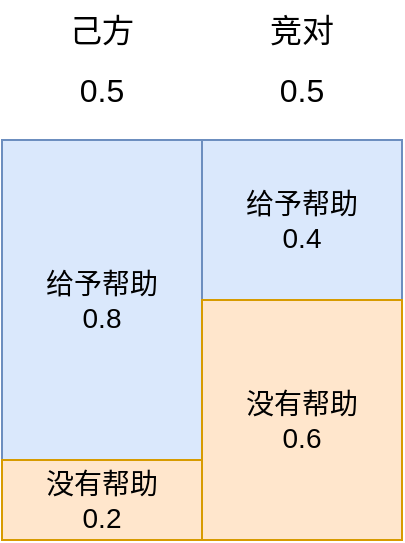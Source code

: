 <mxfile version="20.8.16" type="device"><diagram name="第 1 页" id="eyF9iVD5213SrkRAl3Bs"><mxGraphModel dx="1114" dy="917" grid="1" gridSize="10" guides="1" tooltips="1" connect="1" arrows="1" fold="1" page="1" pageScale="1" pageWidth="1654" pageHeight="2336" math="0" shadow="0"><root><mxCell id="0"/><mxCell id="1" parent="0"/><mxCell id="tTWK0THpGmdNY9bXhN44-15" value="给予帮助&lt;br&gt;0.8" style="rounded=0;whiteSpace=wrap;html=1;fillColor=#dae8fc;strokeColor=#6c8ebf;fontSize=14;" vertex="1" parent="1"><mxGeometry x="360" y="280" width="100" height="160" as="geometry"/></mxCell><mxCell id="tTWK0THpGmdNY9bXhN44-16" value="没有帮助&lt;br style=&quot;font-size: 14px;&quot;&gt;0.2" style="rounded=0;whiteSpace=wrap;html=1;fillColor=#ffe6cc;strokeColor=#d79b00;fontSize=14;" vertex="1" parent="1"><mxGeometry x="360" y="440" width="100" height="40" as="geometry"/></mxCell><mxCell id="tTWK0THpGmdNY9bXhN44-17" value="给予帮助&lt;br style=&quot;font-size: 14px;&quot;&gt;0.4" style="rounded=0;whiteSpace=wrap;html=1;fillColor=#dae8fc;strokeColor=#6c8ebf;fontSize=14;" vertex="1" parent="1"><mxGeometry x="460" y="280" width="100" height="80" as="geometry"/></mxCell><mxCell id="tTWK0THpGmdNY9bXhN44-18" value="没有帮助&lt;br style=&quot;font-size: 14px;&quot;&gt;0.6" style="rounded=0;whiteSpace=wrap;html=1;fillColor=#ffe6cc;strokeColor=#d79b00;fontSize=14;" vertex="1" parent="1"><mxGeometry x="460" y="360" width="100" height="120" as="geometry"/></mxCell><mxCell id="tTWK0THpGmdNY9bXhN44-19" value="己方" style="text;html=1;strokeColor=none;fillColor=none;align=center;verticalAlign=middle;whiteSpace=wrap;rounded=0;fontSize=16;" vertex="1" parent="1"><mxGeometry x="380" y="210" width="60" height="30" as="geometry"/></mxCell><mxCell id="tTWK0THpGmdNY9bXhN44-20" value="竞对" style="text;html=1;strokeColor=none;fillColor=none;align=center;verticalAlign=middle;whiteSpace=wrap;rounded=0;fontSize=16;" vertex="1" parent="1"><mxGeometry x="480" y="210" width="60" height="30" as="geometry"/></mxCell><mxCell id="tTWK0THpGmdNY9bXhN44-21" value="0.5" style="text;html=1;strokeColor=none;fillColor=none;align=center;verticalAlign=middle;whiteSpace=wrap;rounded=0;fontSize=16;" vertex="1" parent="1"><mxGeometry x="380" y="240" width="60" height="30" as="geometry"/></mxCell><mxCell id="tTWK0THpGmdNY9bXhN44-22" value="0.5" style="text;html=1;strokeColor=none;fillColor=none;align=center;verticalAlign=middle;whiteSpace=wrap;rounded=0;fontSize=16;" vertex="1" parent="1"><mxGeometry x="480" y="240" width="60" height="30" as="geometry"/></mxCell></root></mxGraphModel></diagram></mxfile>